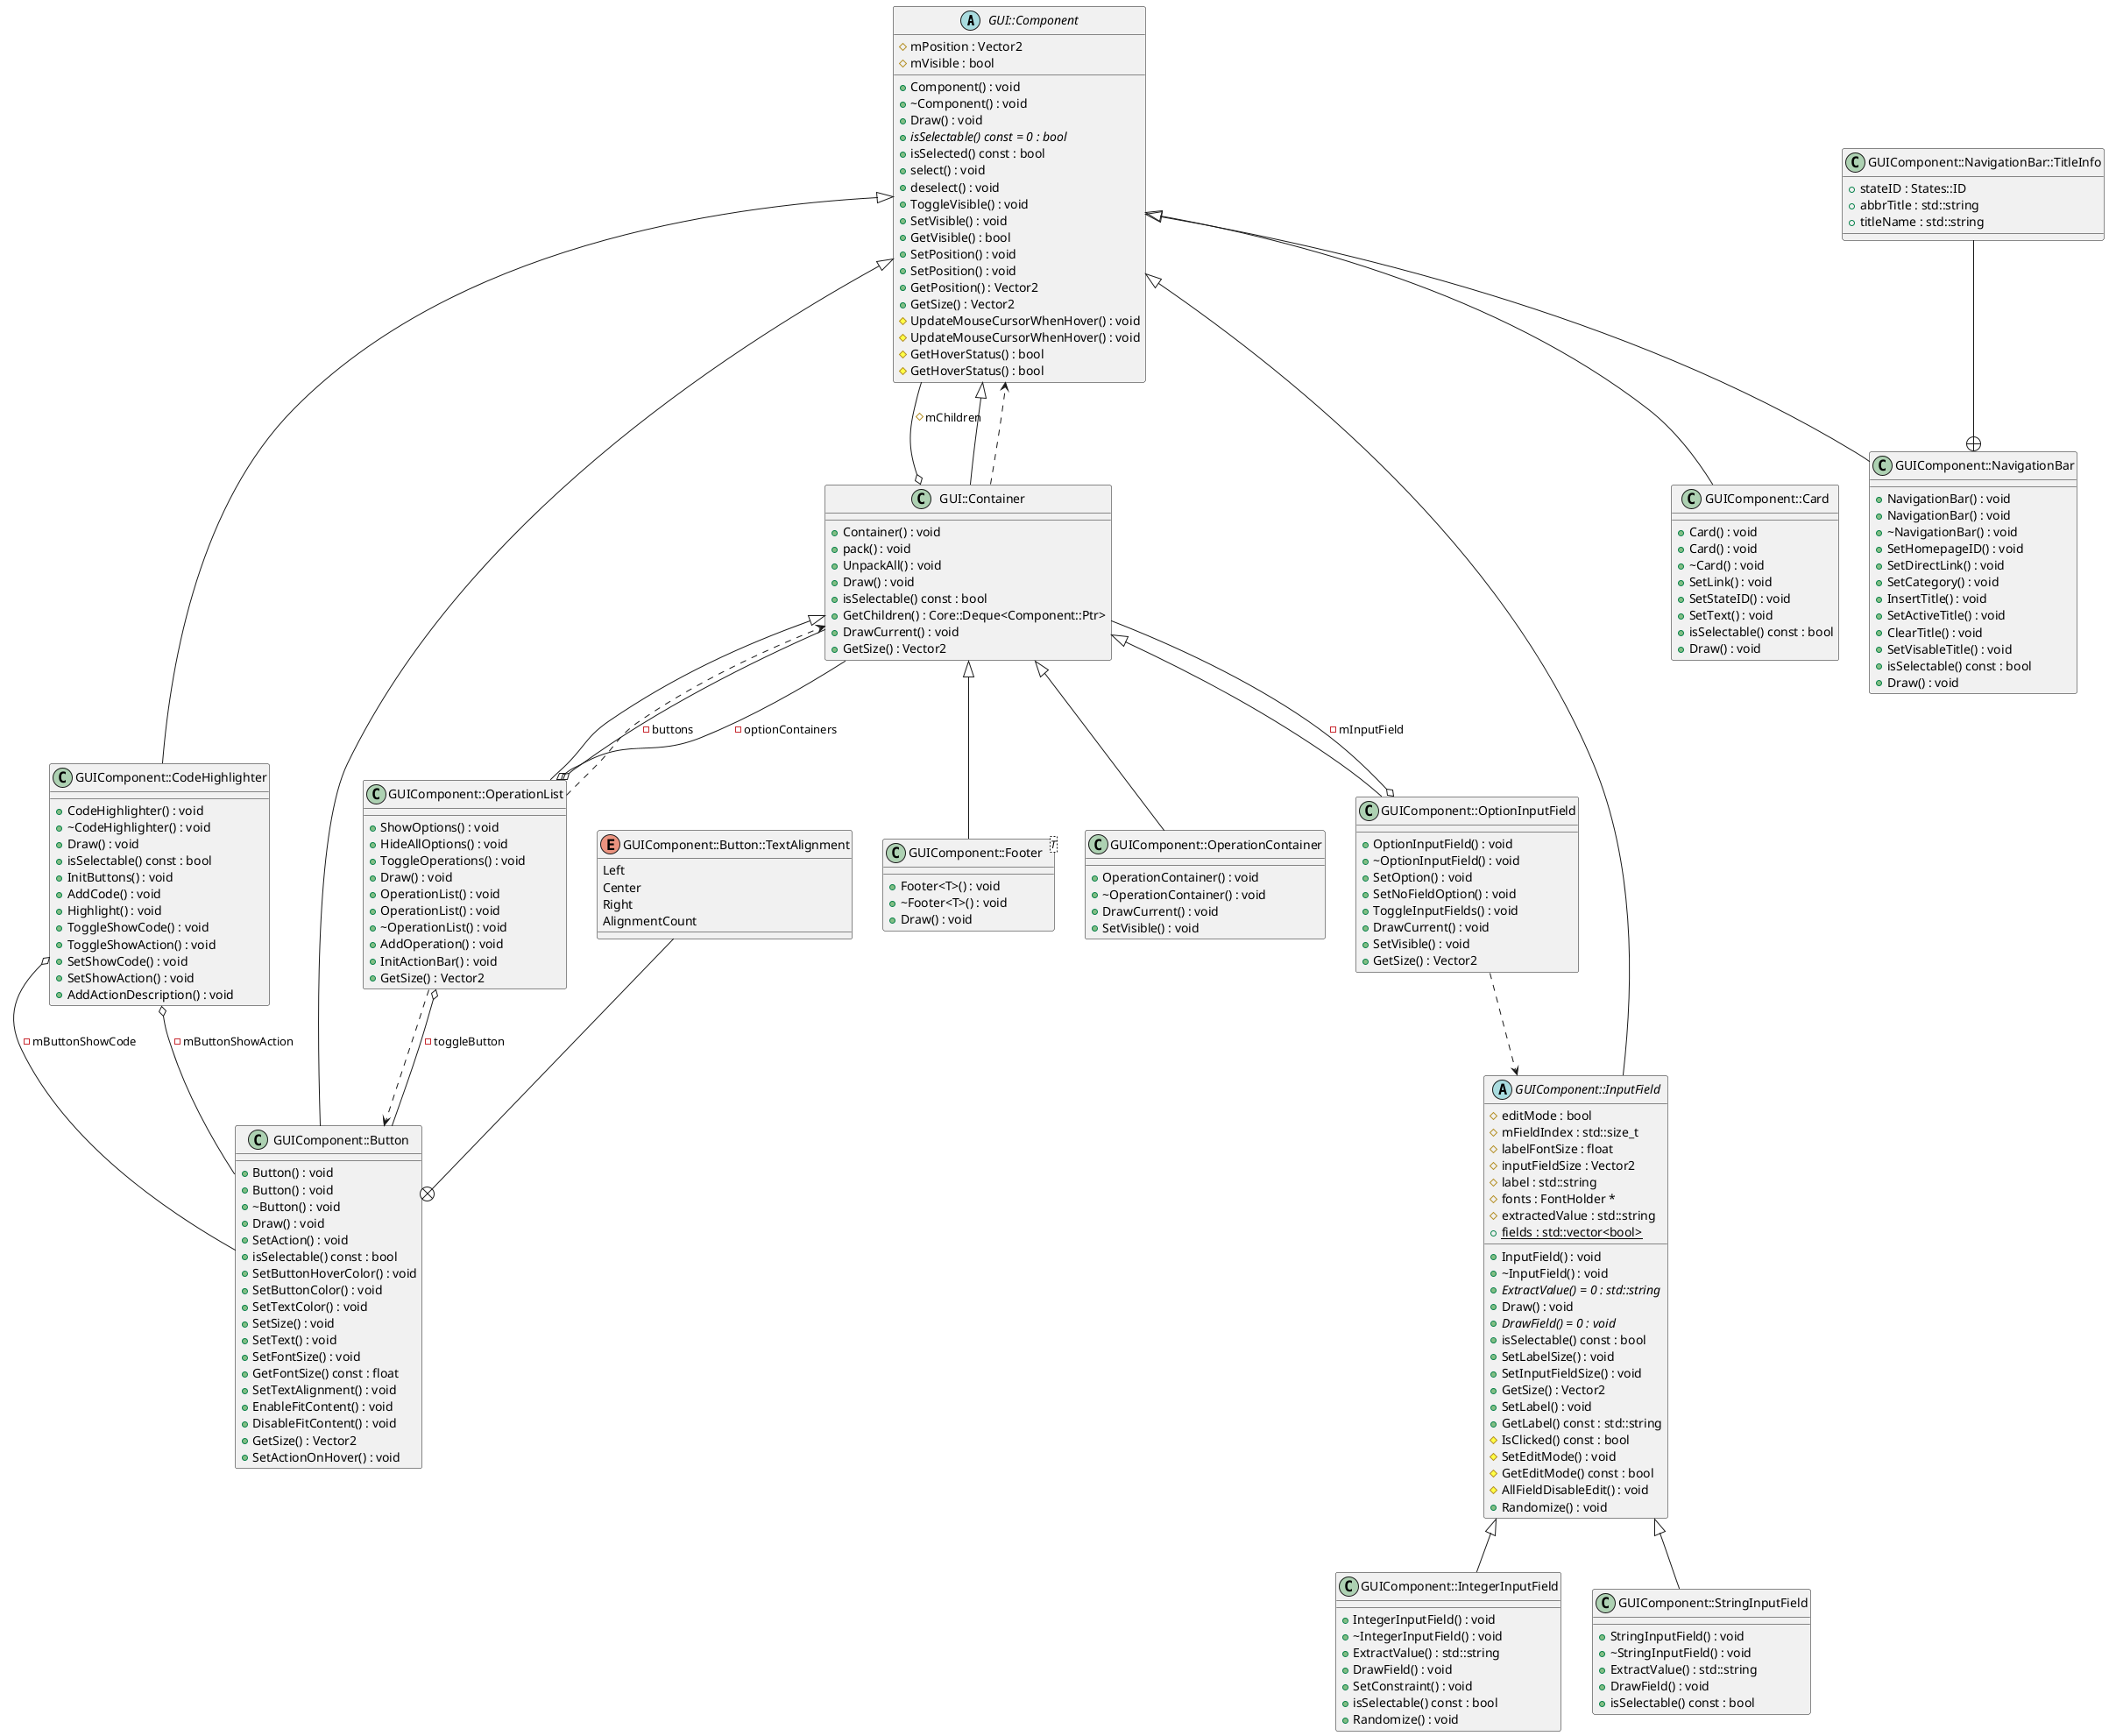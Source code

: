 @startuml
abstract "GUI::Component" as C_0000265092519911491147
abstract C_0000265092519911491147 {
+Component() : void
+~Component() : void
+Draw() : void
{abstract} +isSelectable() const = 0 : bool
+isSelected() const : bool
+select() : void
+deselect() : void
+ToggleVisible() : void
+SetVisible() : void
+GetVisible() : bool
+SetPosition() : void
+SetPosition() : void
+GetPosition() : Vector2
+GetSize() : Vector2
#UpdateMouseCursorWhenHover() : void
#UpdateMouseCursorWhenHover() : void
#GetHoverStatus() : bool
#GetHoverStatus() : bool
#mPosition : Vector2
#mVisible : bool
}
class "GUI::Container" as C_0002094582007680481506
class C_0002094582007680481506 {
+Container() : void
+pack() : void
+UnpackAll() : void
+Draw() : void
+isSelectable() const : bool
+GetChildren() : Core::Deque<Component::Ptr>
+DrawCurrent() : void
+GetSize() : Vector2
}
class "GUIComponent::Button" as C_0000579426271199988151
class C_0000579426271199988151 {
+Button() : void
+Button() : void
+~Button() : void
+Draw() : void
+SetAction() : void
+isSelectable() const : bool
+SetButtonHoverColor() : void
+SetButtonColor() : void
+SetTextColor() : void
+SetSize() : void
+SetText() : void
+SetFontSize() : void
+GetFontSize() const : float
+SetTextAlignment() : void
+EnableFitContent() : void
+DisableFitContent() : void
+GetSize() : Vector2
+SetActionOnHover() : void
}
enum "GUIComponent::Button::TextAlignment" as C_0001000316439174706510
enum C_0001000316439174706510 {
Left
Center
Right
AlignmentCount
}
class "GUIComponent::CodeHighlighter" as C_0001553370114525402126
class C_0001553370114525402126 {
+CodeHighlighter() : void
+~CodeHighlighter() : void
+Draw() : void
+isSelectable() const : bool
+InitButtons() : void
+AddCode() : void
+Highlight() : void
+ToggleShowCode() : void
+ToggleShowAction() : void
+SetShowCode() : void
+SetShowAction() : void
+AddActionDescription() : void
}
class "GUIComponent::Footer<T>" as C_0001112287034431475294
class C_0001112287034431475294 {
+Footer<T>() : void
+~Footer<T>() : void
+Draw() : void
}
class "GUIComponent::OperationContainer" as C_0001186100083805678308
class C_0001186100083805678308 {
+OperationContainer() : void
+~OperationContainer() : void
+DrawCurrent() : void
+SetVisible() : void
}
class "GUIComponent::OperationList" as C_0001209929364258763054
class C_0001209929364258763054 {
+ShowOptions() : void
+HideAllOptions() : void
+ToggleOperations() : void
+Draw() : void
+OperationList() : void
+OperationList() : void
+~OperationList() : void
+AddOperation() : void
+InitActionBar() : void
+GetSize() : Vector2
}
abstract "GUIComponent::InputField" as C_0002145592623225047661
abstract C_0002145592623225047661 {
+InputField() : void
+~InputField() : void
{abstract} +ExtractValue() = 0 : std::string
+Draw() : void
{abstract} +DrawField() = 0 : void
+isSelectable() const : bool
+SetLabelSize() : void
+SetInputFieldSize() : void
+GetSize() : Vector2
+SetLabel() : void
+GetLabel() const : std::string
#IsClicked() const : bool
#SetEditMode() : void
#GetEditMode() const : bool
#AllFieldDisableEdit() : void
+Randomize() : void
#editMode : bool
#mFieldIndex : std::size_t
#labelFontSize : float
#inputFieldSize : Vector2
#label : std::string
#fonts : FontHolder *
#extractedValue : std::string
{static} +fields : std::vector<bool>
}
class "GUIComponent::OptionInputField" as C_0001355663222217028843
class C_0001355663222217028843 {
+OptionInputField() : void
+~OptionInputField() : void
+SetOption() : void
+SetNoFieldOption() : void
+ToggleInputFields() : void
+DrawCurrent() : void
+SetVisible() : void
+GetSize() : Vector2
}
class "GUIComponent::NavigationBar" as C_0000298923407290677679
class C_0000298923407290677679 {
+NavigationBar() : void
+NavigationBar() : void
+~NavigationBar() : void
+SetHomepageID() : void
+SetDirectLink() : void
+SetCategory() : void
+InsertTitle() : void
+SetActiveTitle() : void
+ClearTitle() : void
+SetVisableTitle() : void
+isSelectable() const : bool
+Draw() : void
}
class "GUIComponent::NavigationBar::TitleInfo" as C_0002130532074804349894
class C_0002130532074804349894 {
+stateID : States::ID
+abbrTitle : std::string
+titleName : std::string
}
class "GUIComponent::IntegerInputField" as C_0000776741018672088007
class C_0000776741018672088007 {
+IntegerInputField() : void
+~IntegerInputField() : void
+ExtractValue() : std::string
+DrawField() : void
+SetConstraint() : void
+isSelectable() const : bool
+Randomize() : void
}
class "GUIComponent::StringInputField" as C_0002093905708996433155
class C_0002093905708996433155 {
+StringInputField() : void
+~StringInputField() : void
+ExtractValue() : std::string
+DrawField() : void
+isSelectable() const : bool
}
class "GUIComponent::Card" as C_0000279944572524923025
class C_0000279944572524923025 {
+Card() : void
+Card() : void
+~Card() : void
+SetLink() : void
+SetStateID() : void
+SetText() : void
+isSelectable() const : bool
+Draw() : void
}
C_0002094582007680481506 ..> C_0000265092519911491147
C_0002094582007680481506 o-- C_0000265092519911491147 : #mChildren
C_0000265092519911491147 <|-- C_0002094582007680481506
C_0000265092519911491147 <|-- C_0000579426271199988151
C_0001000316439174706510 --+ C_0000579426271199988151
C_0001553370114525402126 o-- C_0000579426271199988151 : -mButtonShowCode
C_0001553370114525402126 o-- C_0000579426271199988151 : -mButtonShowAction
C_0000265092519911491147 <|-- C_0001553370114525402126
C_0002094582007680481506 <|-- C_0001112287034431475294
C_0002094582007680481506 <|-- C_0001186100083805678308
C_0001209929364258763054 ..> C_0000579426271199988151
C_0001209929364258763054 ..> C_0002094582007680481506
C_0001209929364258763054 o-- C_0002094582007680481506 : -buttons
C_0001209929364258763054 o-- C_0002094582007680481506 : -optionContainers
C_0001209929364258763054 o-- C_0000579426271199988151 : -toggleButton
C_0002094582007680481506 <|-- C_0001209929364258763054
C_0000265092519911491147 <|-- C_0002145592623225047661
C_0001355663222217028843 ..> C_0002145592623225047661
C_0001355663222217028843 o-- C_0002094582007680481506 : -mInputField
C_0002094582007680481506 <|-- C_0001355663222217028843
C_0000265092519911491147 <|-- C_0000298923407290677679
C_0002130532074804349894 --+ C_0000298923407290677679
C_0002145592623225047661 <|-- C_0000776741018672088007
C_0002145592623225047661 <|-- C_0002093905708996433155
C_0000265092519911491147 <|-- C_0000279944572524923025

'Generated with clang-uml, version 0.3.4
'LLVM version clang version 15.0.7 (https://github.com/llvm/llvm-project.git 8dfdcc7b7bf66834a761bd8de445840ef68e4d1a)
@enduml
